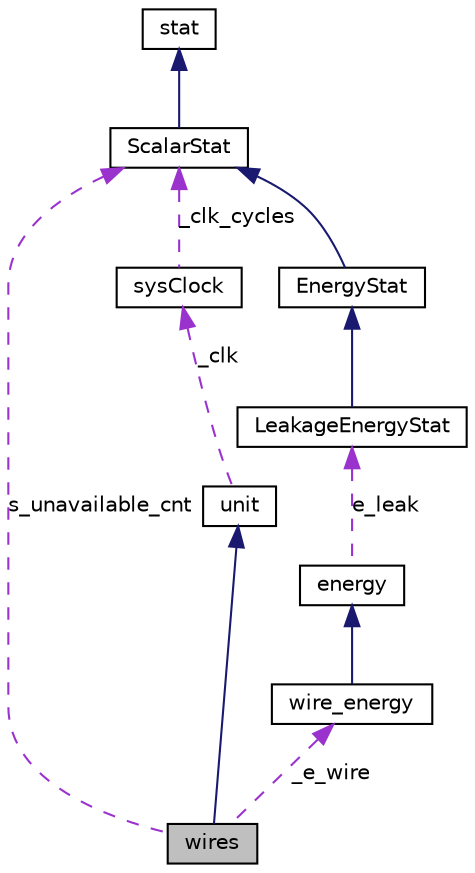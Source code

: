 digraph G
{
  edge [fontname="Helvetica",fontsize="10",labelfontname="Helvetica",labelfontsize="10"];
  node [fontname="Helvetica",fontsize="10",shape=record];
  Node1 [label="wires",height=0.2,width=0.4,color="black", fillcolor="grey75", style="filled" fontcolor="black"];
  Node2 -> Node1 [dir=back,color="midnightblue",fontsize="10",style="solid"];
  Node2 [label="unit",height=0.2,width=0.4,color="black", fillcolor="white", style="filled",URL="$classunit.html"];
  Node3 -> Node2 [dir=back,color="darkorchid3",fontsize="10",style="dashed",label="_clk"];
  Node3 [label="sysClock",height=0.2,width=0.4,color="black", fillcolor="white", style="filled",URL="$classsysClock.html"];
  Node4 -> Node3 [dir=back,color="darkorchid3",fontsize="10",style="dashed",label="_clk_cycles"];
  Node4 [label="ScalarStat",height=0.2,width=0.4,color="black", fillcolor="white", style="filled",URL="$classScalarStat.html"];
  Node5 -> Node4 [dir=back,color="midnightblue",fontsize="10",style="solid"];
  Node5 [label="stat",height=0.2,width=0.4,color="black", fillcolor="white", style="filled",URL="$classstat.html"];
  Node4 -> Node1 [dir=back,color="darkorchid3",fontsize="10",style="dashed",label="s_unavailable_cnt"];
  Node6 -> Node1 [dir=back,color="darkorchid3",fontsize="10",style="dashed",label="_e_wire"];
  Node6 [label="wire_energy",height=0.2,width=0.4,color="black", fillcolor="white", style="filled",URL="$classwire__energy.html"];
  Node7 -> Node6 [dir=back,color="midnightblue",fontsize="10",style="solid"];
  Node7 [label="energy",height=0.2,width=0.4,color="black", fillcolor="white", style="filled",URL="$classenergy.html"];
  Node8 -> Node7 [dir=back,color="darkorchid3",fontsize="10",style="dashed",label="e_leak"];
  Node8 [label="LeakageEnergyStat",height=0.2,width=0.4,color="black", fillcolor="white", style="filled",URL="$classLeakageEnergyStat.html"];
  Node9 -> Node8 [dir=back,color="midnightblue",fontsize="10",style="solid"];
  Node9 [label="EnergyStat",height=0.2,width=0.4,color="black", fillcolor="white", style="filled",URL="$classEnergyStat.html"];
  Node4 -> Node9 [dir=back,color="midnightblue",fontsize="10",style="solid"];
}
